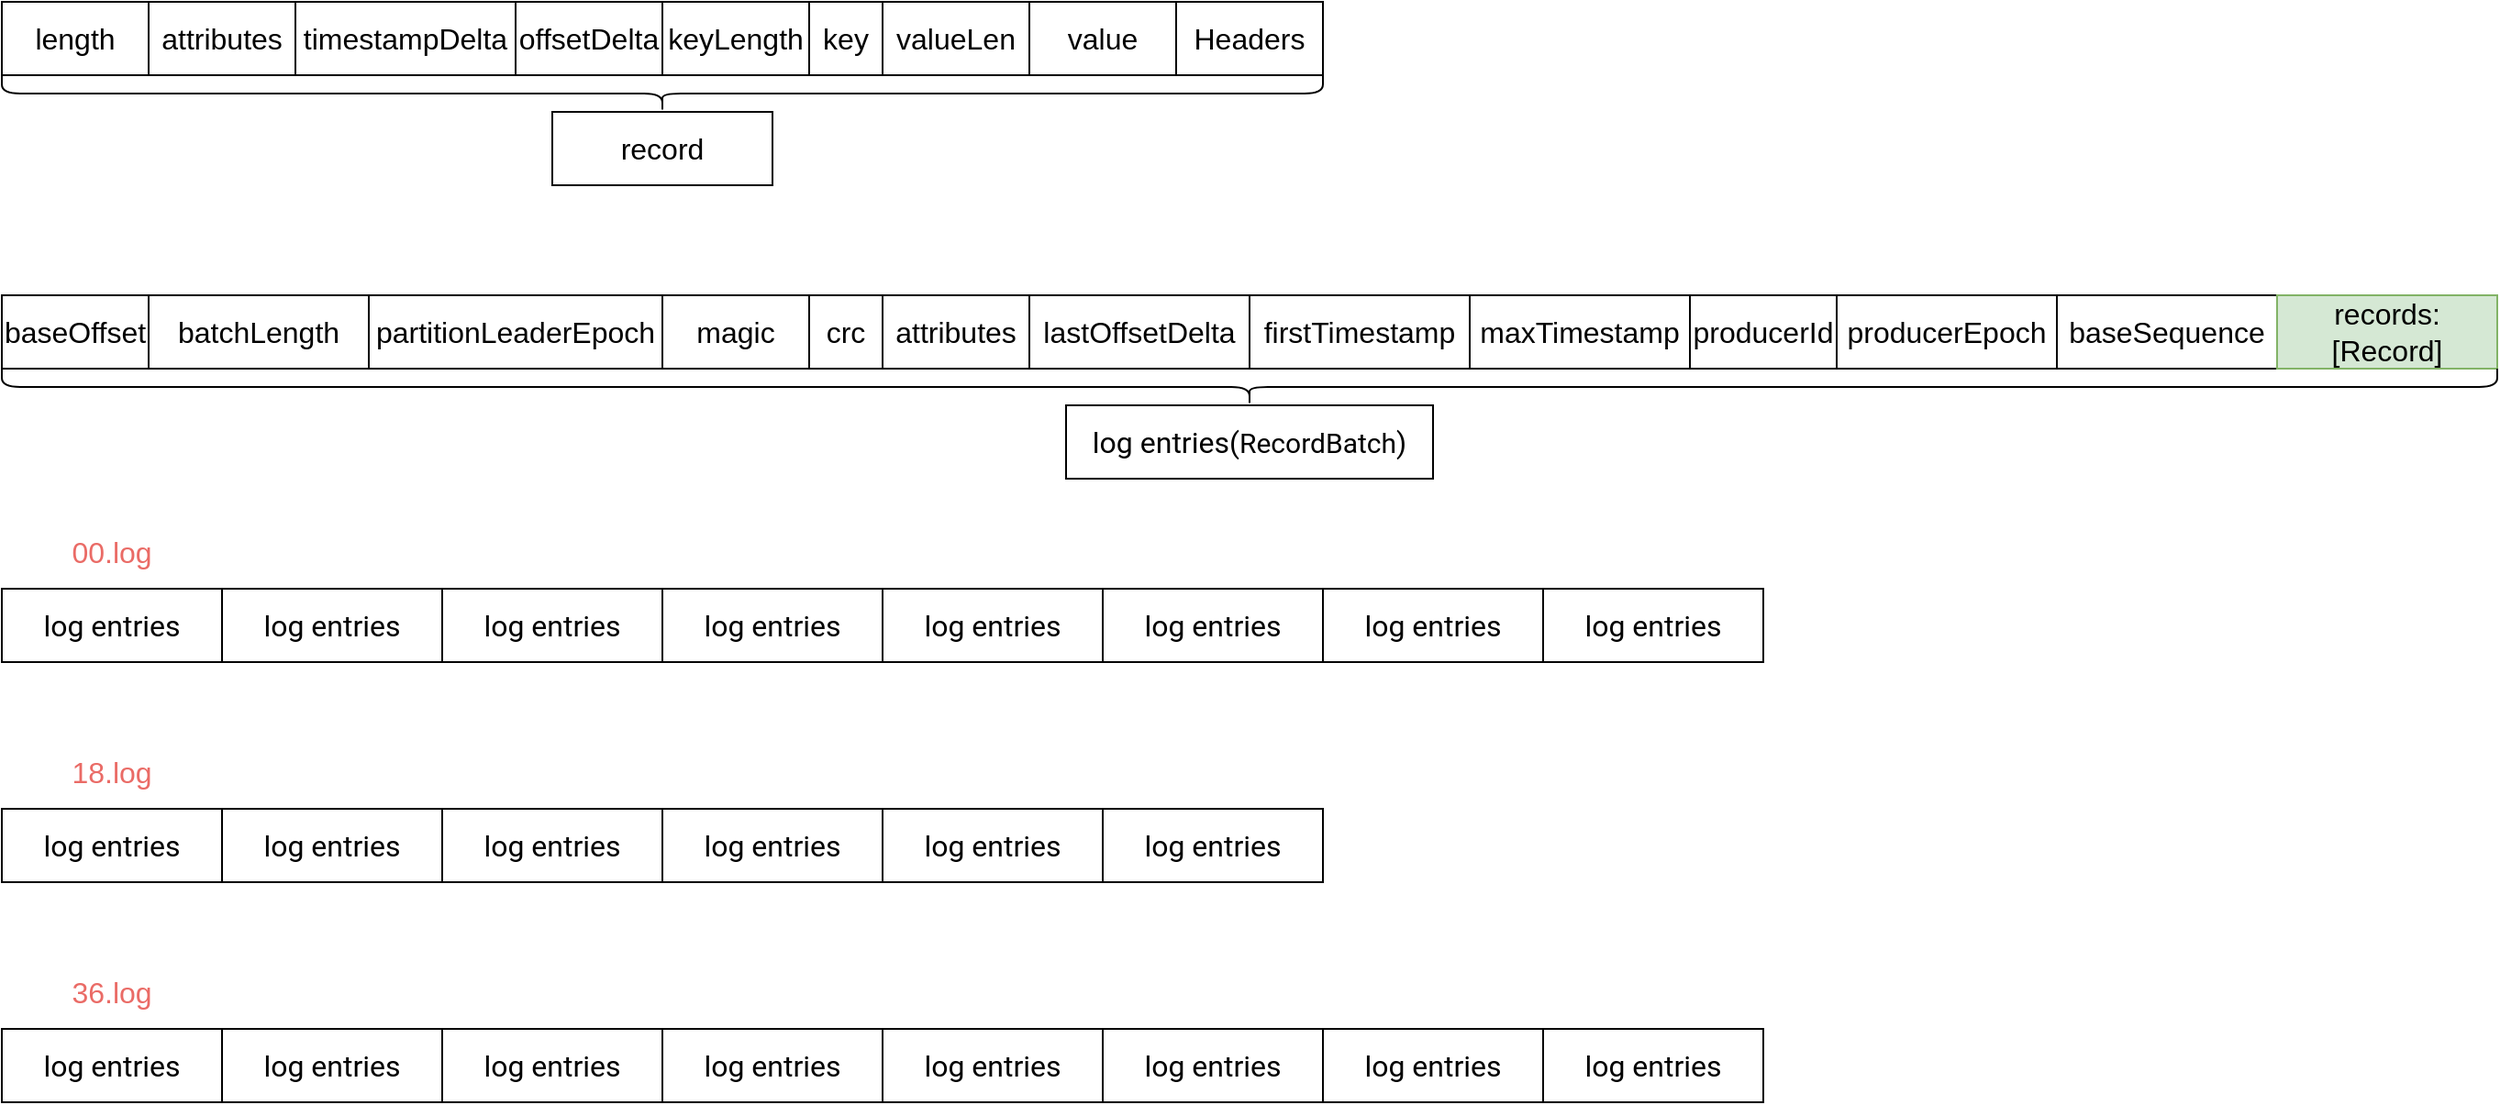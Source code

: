 <mxfile version="12.5.3" type="device"><diagram id="xkP2_I8vpmAe6g_7nfAn" name="第 1 页"><mxGraphModel dx="1106" dy="820" grid="1" gridSize="10" guides="1" tooltips="1" connect="1" arrows="1" fold="1" page="1" pageScale="1" pageWidth="827" pageHeight="1169" math="0" shadow="0"><root><mxCell id="0"/><mxCell id="1" parent="0"/><mxCell id="-yxQoASOqiDD52WTDdQe-1" value="&lt;font style=&quot;font-size: 16px&quot;&gt;length&lt;/font&gt;" style="rounded=0;whiteSpace=wrap;html=1;" parent="1" vertex="1"><mxGeometry x="40" y="40" width="80" height="40" as="geometry"/></mxCell><mxCell id="-yxQoASOqiDD52WTDdQe-2" value="&lt;font style=&quot;font-size: 16px&quot;&gt;attributes&lt;/font&gt;" style="rounded=0;whiteSpace=wrap;html=1;" parent="1" vertex="1"><mxGeometry x="120" y="40" width="80" height="40" as="geometry"/></mxCell><mxCell id="-yxQoASOqiDD52WTDdQe-3" value="&lt;font style=&quot;font-size: 16px&quot;&gt;timestampDelta&lt;/font&gt;" style="rounded=0;whiteSpace=wrap;html=1;" parent="1" vertex="1"><mxGeometry x="200" y="40" width="120" height="40" as="geometry"/></mxCell><mxCell id="-yxQoASOqiDD52WTDdQe-4" value="&lt;font style=&quot;font-size: 16px&quot;&gt;offsetDelta&lt;/font&gt;" style="rounded=0;whiteSpace=wrap;html=1;" parent="1" vertex="1"><mxGeometry x="320" y="40" width="80" height="40" as="geometry"/></mxCell><mxCell id="-yxQoASOqiDD52WTDdQe-5" value="&lt;font style=&quot;font-size: 16px&quot;&gt;keyLength&lt;/font&gt;" style="rounded=0;whiteSpace=wrap;html=1;" parent="1" vertex="1"><mxGeometry x="400" y="40" width="80" height="40" as="geometry"/></mxCell><mxCell id="-yxQoASOqiDD52WTDdQe-6" value="&lt;font style=&quot;font-size: 16px&quot;&gt;key&lt;/font&gt;" style="rounded=0;whiteSpace=wrap;html=1;" parent="1" vertex="1"><mxGeometry x="480" y="40" width="40" height="40" as="geometry"/></mxCell><mxCell id="-yxQoASOqiDD52WTDdQe-7" value="&lt;font style=&quot;font-size: 16px&quot;&gt;valueLen&lt;/font&gt;" style="rounded=0;whiteSpace=wrap;html=1;" parent="1" vertex="1"><mxGeometry x="520" y="40" width="80" height="40" as="geometry"/></mxCell><mxCell id="-yxQoASOqiDD52WTDdQe-8" value="&lt;font style=&quot;font-size: 16px&quot;&gt;value&lt;/font&gt;" style="rounded=0;whiteSpace=wrap;html=1;" parent="1" vertex="1"><mxGeometry x="600" y="40" width="80" height="40" as="geometry"/></mxCell><mxCell id="-yxQoASOqiDD52WTDdQe-9" value="&lt;font style=&quot;font-size: 16px&quot;&gt;Headers&lt;/font&gt;" style="rounded=0;whiteSpace=wrap;html=1;" parent="1" vertex="1"><mxGeometry x="680" y="40" width="80" height="40" as="geometry"/></mxCell><mxCell id="-yxQoASOqiDD52WTDdQe-10" value="" style="shape=curlyBracket;whiteSpace=wrap;html=1;rounded=1;rotation=-90;" parent="1" vertex="1"><mxGeometry x="390" y="-270" width="20" height="720" as="geometry"/></mxCell><mxCell id="-yxQoASOqiDD52WTDdQe-11" value="&lt;font style=&quot;font-size: 16px&quot;&gt;record&lt;/font&gt;" style="rounded=0;whiteSpace=wrap;html=1;" parent="1" vertex="1"><mxGeometry x="340" y="100" width="120" height="40" as="geometry"/></mxCell><mxCell id="-yxQoASOqiDD52WTDdQe-12" value="&lt;font style=&quot;font-size: 16px&quot;&gt;baseOffset&lt;/font&gt;" style="rounded=0;whiteSpace=wrap;html=1;" parent="1" vertex="1"><mxGeometry x="40" y="200" width="80" height="40" as="geometry"/></mxCell><mxCell id="-yxQoASOqiDD52WTDdQe-13" value="&lt;font style=&quot;font-size: 16px&quot;&gt;batchLength&lt;/font&gt;" style="rounded=0;whiteSpace=wrap;html=1;" parent="1" vertex="1"><mxGeometry x="120" y="200" width="120" height="40" as="geometry"/></mxCell><mxCell id="-yxQoASOqiDD52WTDdQe-14" value="&lt;font style=&quot;font-size: 16px&quot;&gt;partitionLeaderEpoch&lt;/font&gt;" style="rounded=0;whiteSpace=wrap;html=1;" parent="1" vertex="1"><mxGeometry x="240" y="200" width="160" height="40" as="geometry"/></mxCell><mxCell id="-yxQoASOqiDD52WTDdQe-15" value="&lt;font style=&quot;font-size: 16px&quot;&gt;magic&lt;/font&gt;" style="rounded=0;whiteSpace=wrap;html=1;" parent="1" vertex="1"><mxGeometry x="400" y="200" width="80" height="40" as="geometry"/></mxCell><mxCell id="-yxQoASOqiDD52WTDdQe-16" value="&lt;font style=&quot;font-size: 16px&quot;&gt;crc&lt;/font&gt;" style="rounded=0;whiteSpace=wrap;html=1;" parent="1" vertex="1"><mxGeometry x="480" y="200" width="40" height="40" as="geometry"/></mxCell><mxCell id="-yxQoASOqiDD52WTDdQe-17" value="&lt;font style=&quot;font-size: 16px&quot;&gt;attributes&lt;/font&gt;" style="rounded=0;whiteSpace=wrap;html=1;" parent="1" vertex="1"><mxGeometry x="520" y="200" width="80" height="40" as="geometry"/></mxCell><mxCell id="-yxQoASOqiDD52WTDdQe-18" value="&lt;font style=&quot;font-size: 16px&quot;&gt;lastOffsetDelta&lt;/font&gt;" style="rounded=0;whiteSpace=wrap;html=1;" parent="1" vertex="1"><mxGeometry x="600" y="200" width="120" height="40" as="geometry"/></mxCell><mxCell id="-yxQoASOqiDD52WTDdQe-19" value="&lt;font style=&quot;font-size: 16px&quot;&gt;firstTimestamp&lt;/font&gt;" style="rounded=0;whiteSpace=wrap;html=1;" parent="1" vertex="1"><mxGeometry x="720" y="200" width="120" height="40" as="geometry"/></mxCell><mxCell id="-yxQoASOqiDD52WTDdQe-20" value="&lt;font style=&quot;font-size: 16px&quot;&gt;maxTimestamp&lt;/font&gt;" style="rounded=0;whiteSpace=wrap;html=1;" parent="1" vertex="1"><mxGeometry x="840" y="200" width="120" height="40" as="geometry"/></mxCell><mxCell id="-yxQoASOqiDD52WTDdQe-21" value="&lt;font style=&quot;font-size: 16px&quot;&gt;producerId&lt;/font&gt;" style="rounded=0;whiteSpace=wrap;html=1;" parent="1" vertex="1"><mxGeometry x="960" y="200" width="80" height="40" as="geometry"/></mxCell><mxCell id="-yxQoASOqiDD52WTDdQe-22" value="&lt;font style=&quot;font-size: 16px&quot;&gt;producerEpoch&lt;/font&gt;" style="rounded=0;whiteSpace=wrap;html=1;" parent="1" vertex="1"><mxGeometry x="1040" y="200" width="120" height="40" as="geometry"/></mxCell><mxCell id="-yxQoASOqiDD52WTDdQe-23" value="&lt;font style=&quot;font-size: 16px&quot;&gt;baseSequence&lt;/font&gt;" style="rounded=0;whiteSpace=wrap;html=1;" parent="1" vertex="1"><mxGeometry x="1160" y="200" width="120" height="40" as="geometry"/></mxCell><mxCell id="-yxQoASOqiDD52WTDdQe-24" value="&lt;font style=&quot;font-size: 16px&quot;&gt;records: [Record]&lt;/font&gt;" style="rounded=0;whiteSpace=wrap;html=1;fillColor=#d5e8d4;strokeColor=#82b366;" parent="1" vertex="1"><mxGeometry x="1280" y="200" width="120" height="40" as="geometry"/></mxCell><mxCell id="-yxQoASOqiDD52WTDdQe-25" value="&lt;span style=&quot;font-family: &amp;#34;roboto&amp;#34; , sans-serif ; white-space: normal&quot;&gt;&lt;font style=&quot;font-size: 16px&quot;&gt;log entries(&lt;/font&gt;&lt;/span&gt;&lt;span style=&quot;font-family: &amp;#34;roboto&amp;#34; , sans-serif ; font-size: 15px&quot;&gt;RecordBatch&lt;/span&gt;&lt;span style=&quot;font-family: &amp;#34;roboto&amp;#34; , sans-serif ; white-space: normal&quot;&gt;&lt;font style=&quot;font-size: 16px&quot;&gt;)&lt;/font&gt;&lt;/span&gt;" style="rounded=0;whiteSpace=wrap;html=1;" parent="1" vertex="1"><mxGeometry x="620" y="260" width="200" height="40" as="geometry"/></mxCell><mxCell id="-yxQoASOqiDD52WTDdQe-26" value="" style="shape=curlyBracket;whiteSpace=wrap;html=1;rounded=1;rotation=-90;" parent="1" vertex="1"><mxGeometry x="710" y="-430" width="20" height="1360" as="geometry"/></mxCell><mxCell id="-yxQoASOqiDD52WTDdQe-27" value="&lt;span style=&quot;font-family: &amp;#34;roboto&amp;#34; , sans-serif ; white-space: normal&quot;&gt;&lt;font style=&quot;font-size: 16px&quot;&gt;log entries&lt;/font&gt;&lt;/span&gt;" style="rounded=0;whiteSpace=wrap;html=1;" parent="1" vertex="1"><mxGeometry x="40" y="360" width="120" height="40" as="geometry"/></mxCell><mxCell id="-yxQoASOqiDD52WTDdQe-28" value="&lt;span style=&quot;font-family: &amp;#34;roboto&amp;#34; , sans-serif ; white-space: normal&quot;&gt;&lt;font style=&quot;font-size: 16px&quot;&gt;log entries&lt;/font&gt;&lt;/span&gt;" style="rounded=0;whiteSpace=wrap;html=1;" parent="1" vertex="1"><mxGeometry x="160" y="360" width="120" height="40" as="geometry"/></mxCell><mxCell id="-yxQoASOqiDD52WTDdQe-29" value="&lt;span style=&quot;font-family: &amp;#34;roboto&amp;#34; , sans-serif ; white-space: normal&quot;&gt;&lt;font style=&quot;font-size: 16px&quot;&gt;log entries&lt;/font&gt;&lt;/span&gt;" style="rounded=0;whiteSpace=wrap;html=1;" parent="1" vertex="1"><mxGeometry x="280" y="360" width="120" height="40" as="geometry"/></mxCell><mxCell id="-yxQoASOqiDD52WTDdQe-30" value="&lt;span style=&quot;font-family: &amp;#34;roboto&amp;#34; , sans-serif ; white-space: normal&quot;&gt;&lt;font style=&quot;font-size: 16px&quot;&gt;log entries&lt;/font&gt;&lt;/span&gt;" style="rounded=0;whiteSpace=wrap;html=1;" parent="1" vertex="1"><mxGeometry x="400" y="360" width="120" height="40" as="geometry"/></mxCell><mxCell id="-yxQoASOqiDD52WTDdQe-31" value="&lt;span style=&quot;font-family: &amp;#34;roboto&amp;#34; , sans-serif ; white-space: normal&quot;&gt;&lt;font style=&quot;font-size: 16px&quot;&gt;log entries&lt;/font&gt;&lt;/span&gt;" style="rounded=0;whiteSpace=wrap;html=1;" parent="1" vertex="1"><mxGeometry x="520" y="360" width="120" height="40" as="geometry"/></mxCell><mxCell id="-yxQoASOqiDD52WTDdQe-32" value="&lt;span style=&quot;font-family: &amp;#34;roboto&amp;#34; , sans-serif ; white-space: normal&quot;&gt;&lt;font style=&quot;font-size: 16px&quot;&gt;log entries&lt;/font&gt;&lt;/span&gt;" style="rounded=0;whiteSpace=wrap;html=1;" parent="1" vertex="1"><mxGeometry x="640" y="360" width="120" height="40" as="geometry"/></mxCell><mxCell id="-yxQoASOqiDD52WTDdQe-33" value="&lt;span style=&quot;font-family: &amp;#34;roboto&amp;#34; , sans-serif ; white-space: normal&quot;&gt;&lt;font style=&quot;font-size: 16px&quot;&gt;log entries&lt;/font&gt;&lt;/span&gt;" style="rounded=0;whiteSpace=wrap;html=1;" parent="1" vertex="1"><mxGeometry x="760" y="360" width="120" height="40" as="geometry"/></mxCell><mxCell id="-yxQoASOqiDD52WTDdQe-34" value="&lt;span style=&quot;font-family: &amp;#34;roboto&amp;#34; , sans-serif ; white-space: normal&quot;&gt;&lt;font style=&quot;font-size: 16px&quot;&gt;log entries&lt;/font&gt;&lt;/span&gt;" style="rounded=0;whiteSpace=wrap;html=1;" parent="1" vertex="1"><mxGeometry x="880" y="360" width="120" height="40" as="geometry"/></mxCell><mxCell id="-yxQoASOqiDD52WTDdQe-35" value="&lt;span style=&quot;font-family: &amp;#34;roboto&amp;#34; , sans-serif ; white-space: normal&quot;&gt;&lt;font style=&quot;font-size: 16px&quot;&gt;log entries&lt;/font&gt;&lt;/span&gt;" style="rounded=0;whiteSpace=wrap;html=1;" parent="1" vertex="1"><mxGeometry x="40" y="480" width="120" height="40" as="geometry"/></mxCell><mxCell id="-yxQoASOqiDD52WTDdQe-36" value="&lt;span style=&quot;font-family: &amp;#34;roboto&amp;#34; , sans-serif ; white-space: normal&quot;&gt;&lt;font style=&quot;font-size: 16px&quot;&gt;log entries&lt;/font&gt;&lt;/span&gt;" style="rounded=0;whiteSpace=wrap;html=1;" parent="1" vertex="1"><mxGeometry x="160" y="480" width="120" height="40" as="geometry"/></mxCell><mxCell id="-yxQoASOqiDD52WTDdQe-37" value="&lt;span style=&quot;font-family: &amp;#34;roboto&amp;#34; , sans-serif ; white-space: normal&quot;&gt;&lt;font style=&quot;font-size: 16px&quot;&gt;log entries&lt;/font&gt;&lt;/span&gt;" style="rounded=0;whiteSpace=wrap;html=1;" parent="1" vertex="1"><mxGeometry x="280" y="480" width="120" height="40" as="geometry"/></mxCell><mxCell id="-yxQoASOqiDD52WTDdQe-38" value="&lt;span style=&quot;font-family: &amp;#34;roboto&amp;#34; , sans-serif ; white-space: normal&quot;&gt;&lt;font style=&quot;font-size: 16px&quot;&gt;log entries&lt;/font&gt;&lt;/span&gt;" style="rounded=0;whiteSpace=wrap;html=1;" parent="1" vertex="1"><mxGeometry x="400" y="480" width="120" height="40" as="geometry"/></mxCell><mxCell id="-yxQoASOqiDD52WTDdQe-39" value="&lt;span style=&quot;font-family: &amp;#34;roboto&amp;#34; , sans-serif ; white-space: normal&quot;&gt;&lt;font style=&quot;font-size: 16px&quot;&gt;log entries&lt;/font&gt;&lt;/span&gt;" style="rounded=0;whiteSpace=wrap;html=1;" parent="1" vertex="1"><mxGeometry x="520" y="480" width="120" height="40" as="geometry"/></mxCell><mxCell id="-yxQoASOqiDD52WTDdQe-40" value="&lt;span style=&quot;font-family: &amp;#34;roboto&amp;#34; , sans-serif ; white-space: normal&quot;&gt;&lt;font style=&quot;font-size: 16px&quot;&gt;log entries&lt;/font&gt;&lt;/span&gt;" style="rounded=0;whiteSpace=wrap;html=1;" parent="1" vertex="1"><mxGeometry x="640" y="480" width="120" height="40" as="geometry"/></mxCell><mxCell id="-yxQoASOqiDD52WTDdQe-43" value="&lt;font style=&quot;font-size: 16px&quot; color=&quot;#ea6b66&quot;&gt;00.log&lt;/font&gt;" style="text;html=1;strokeColor=none;fillColor=none;align=center;verticalAlign=middle;whiteSpace=wrap;rounded=0;" parent="1" vertex="1"><mxGeometry x="40" y="320" width="120" height="40" as="geometry"/></mxCell><mxCell id="-yxQoASOqiDD52WTDdQe-44" value="&lt;font style=&quot;font-size: 16px&quot; color=&quot;#ea6b66&quot;&gt;18.log&lt;/font&gt;" style="text;html=1;strokeColor=none;fillColor=none;align=center;verticalAlign=middle;whiteSpace=wrap;rounded=0;" parent="1" vertex="1"><mxGeometry x="40" y="440" width="120" height="40" as="geometry"/></mxCell><mxCell id="-yxQoASOqiDD52WTDdQe-45" value="&lt;span style=&quot;font-family: &amp;#34;roboto&amp;#34; , sans-serif ; white-space: normal&quot;&gt;&lt;font style=&quot;font-size: 16px&quot;&gt;log entries&lt;/font&gt;&lt;/span&gt;" style="rounded=0;whiteSpace=wrap;html=1;" parent="1" vertex="1"><mxGeometry x="40" y="600" width="120" height="40" as="geometry"/></mxCell><mxCell id="-yxQoASOqiDD52WTDdQe-46" value="&lt;span style=&quot;font-family: &amp;#34;roboto&amp;#34; , sans-serif ; white-space: normal&quot;&gt;&lt;font style=&quot;font-size: 16px&quot;&gt;log entries&lt;/font&gt;&lt;/span&gt;" style="rounded=0;whiteSpace=wrap;html=1;" parent="1" vertex="1"><mxGeometry x="160" y="600" width="120" height="40" as="geometry"/></mxCell><mxCell id="-yxQoASOqiDD52WTDdQe-47" value="&lt;span style=&quot;font-family: &amp;#34;roboto&amp;#34; , sans-serif ; white-space: normal&quot;&gt;&lt;font style=&quot;font-size: 16px&quot;&gt;log entries&lt;/font&gt;&lt;/span&gt;" style="rounded=0;whiteSpace=wrap;html=1;" parent="1" vertex="1"><mxGeometry x="280" y="600" width="120" height="40" as="geometry"/></mxCell><mxCell id="-yxQoASOqiDD52WTDdQe-48" value="&lt;span style=&quot;font-family: &amp;#34;roboto&amp;#34; , sans-serif ; white-space: normal&quot;&gt;&lt;font style=&quot;font-size: 16px&quot;&gt;log entries&lt;/font&gt;&lt;/span&gt;" style="rounded=0;whiteSpace=wrap;html=1;" parent="1" vertex="1"><mxGeometry x="400" y="600" width="120" height="40" as="geometry"/></mxCell><mxCell id="-yxQoASOqiDD52WTDdQe-49" value="&lt;span style=&quot;font-family: &amp;#34;roboto&amp;#34; , sans-serif ; white-space: normal&quot;&gt;&lt;font style=&quot;font-size: 16px&quot;&gt;log entries&lt;/font&gt;&lt;/span&gt;" style="rounded=0;whiteSpace=wrap;html=1;" parent="1" vertex="1"><mxGeometry x="520" y="600" width="120" height="40" as="geometry"/></mxCell><mxCell id="-yxQoASOqiDD52WTDdQe-50" value="&lt;span style=&quot;font-family: &amp;#34;roboto&amp;#34; , sans-serif ; white-space: normal&quot;&gt;&lt;font style=&quot;font-size: 16px&quot;&gt;log entries&lt;/font&gt;&lt;/span&gt;" style="rounded=0;whiteSpace=wrap;html=1;" parent="1" vertex="1"><mxGeometry x="640" y="600" width="120" height="40" as="geometry"/></mxCell><mxCell id="-yxQoASOqiDD52WTDdQe-51" value="&lt;span style=&quot;font-family: &amp;#34;roboto&amp;#34; , sans-serif ; white-space: normal&quot;&gt;&lt;font style=&quot;font-size: 16px&quot;&gt;log entries&lt;/font&gt;&lt;/span&gt;" style="rounded=0;whiteSpace=wrap;html=1;" parent="1" vertex="1"><mxGeometry x="760" y="600" width="120" height="40" as="geometry"/></mxCell><mxCell id="-yxQoASOqiDD52WTDdQe-52" value="&lt;span style=&quot;font-family: &amp;#34;roboto&amp;#34; , sans-serif ; white-space: normal&quot;&gt;&lt;font style=&quot;font-size: 16px&quot;&gt;log entries&lt;/font&gt;&lt;/span&gt;" style="rounded=0;whiteSpace=wrap;html=1;" parent="1" vertex="1"><mxGeometry x="880" y="600" width="120" height="40" as="geometry"/></mxCell><mxCell id="-yxQoASOqiDD52WTDdQe-53" value="&lt;font style=&quot;font-size: 16px&quot; color=&quot;#ea6b66&quot;&gt;36.log&lt;/font&gt;" style="text;html=1;strokeColor=none;fillColor=none;align=center;verticalAlign=middle;whiteSpace=wrap;rounded=0;" parent="1" vertex="1"><mxGeometry x="40" y="560" width="120" height="40" as="geometry"/></mxCell></root></mxGraphModel></diagram></mxfile>